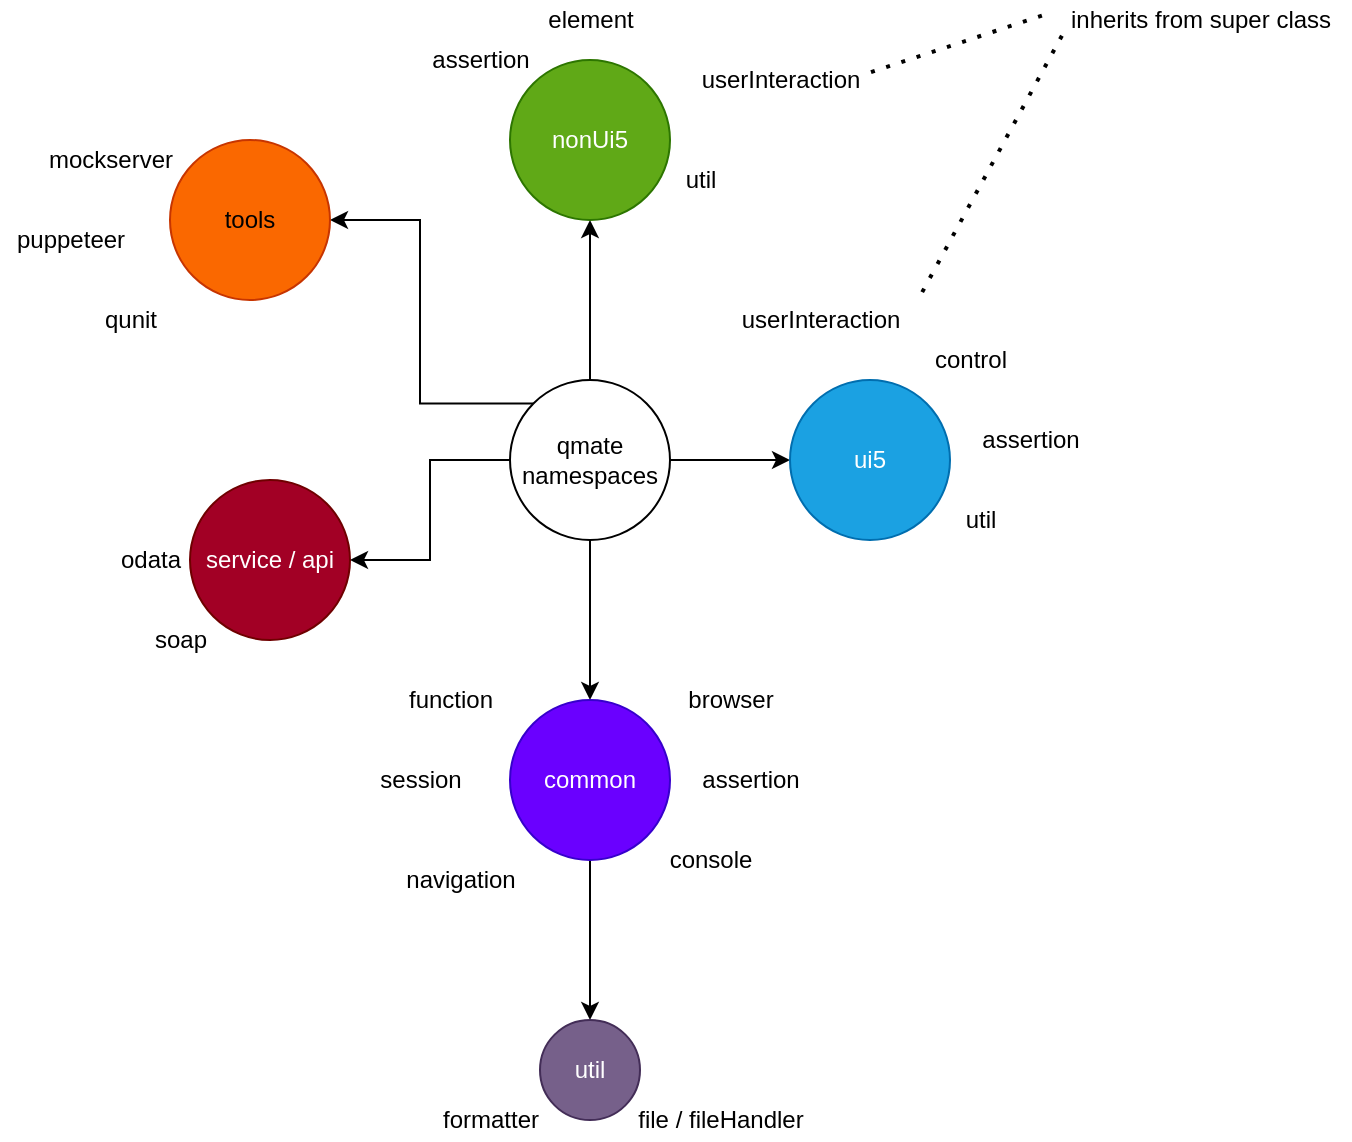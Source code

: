 <mxfile>
    <diagram id="JSFB8S6SOebOoloYSi39" name="Page-1">
        <mxGraphModel dx="1207" dy="917" grid="1" gridSize="10" guides="1" tooltips="1" connect="1" arrows="1" fold="1" page="1" pageScale="1" pageWidth="850" pageHeight="1100" math="0" shadow="0">
            <root>
                <mxCell id="0"/>
                <mxCell id="1" parent="0"/>
                <mxCell id="11" value="" style="edgeStyle=orthogonalEdgeStyle;rounded=0;orthogonalLoop=1;jettySize=auto;html=1;" edge="1" parent="1" source="2" target="10">
                    <mxGeometry relative="1" as="geometry"/>
                </mxCell>
                <mxCell id="14" value="" style="edgeStyle=orthogonalEdgeStyle;rounded=0;orthogonalLoop=1;jettySize=auto;html=1;" edge="1" parent="1" source="2" target="13">
                    <mxGeometry relative="1" as="geometry"/>
                </mxCell>
                <mxCell id="16" value="" style="edgeStyle=orthogonalEdgeStyle;rounded=0;orthogonalLoop=1;jettySize=auto;html=1;" edge="1" parent="1" source="2" target="15">
                    <mxGeometry relative="1" as="geometry"/>
                </mxCell>
                <mxCell id="28" value="" style="edgeStyle=orthogonalEdgeStyle;rounded=0;orthogonalLoop=1;jettySize=auto;html=1;" edge="1" parent="1" source="2" target="27">
                    <mxGeometry relative="1" as="geometry"/>
                </mxCell>
                <mxCell id="50" style="edgeStyle=orthogonalEdgeStyle;rounded=0;orthogonalLoop=1;jettySize=auto;html=1;exitX=0;exitY=0;exitDx=0;exitDy=0;entryX=1;entryY=0.5;entryDx=0;entryDy=0;" edge="1" parent="1" source="2" target="47">
                    <mxGeometry relative="1" as="geometry"/>
                </mxCell>
                <mxCell id="2" value="qmate&lt;br&gt;namespaces" style="ellipse;whiteSpace=wrap;html=1;aspect=fixed;" vertex="1" parent="1">
                    <mxGeometry x="370" y="340" width="80" height="80" as="geometry"/>
                </mxCell>
                <mxCell id="10" value="ui5" style="ellipse;whiteSpace=wrap;html=1;aspect=fixed;fillColor=#1ba1e2;strokeColor=#006EAF;fontColor=#ffffff;" vertex="1" parent="1">
                    <mxGeometry x="510" y="340" width="80" height="80" as="geometry"/>
                </mxCell>
                <mxCell id="13" value="nonUi5" style="ellipse;whiteSpace=wrap;html=1;aspect=fixed;fillColor=#60a917;strokeColor=#2D7600;fontColor=#ffffff;" vertex="1" parent="1">
                    <mxGeometry x="370" y="180" width="80" height="80" as="geometry"/>
                </mxCell>
                <mxCell id="32" value="" style="edgeStyle=orthogonalEdgeStyle;rounded=0;orthogonalLoop=1;jettySize=auto;html=1;" edge="1" parent="1" source="15" target="31">
                    <mxGeometry relative="1" as="geometry"/>
                </mxCell>
                <mxCell id="15" value="common" style="ellipse;whiteSpace=wrap;html=1;aspect=fixed;fillColor=#6a00ff;strokeColor=#3700CC;fontColor=#ffffff;" vertex="1" parent="1">
                    <mxGeometry x="370" y="500" width="80" height="80" as="geometry"/>
                </mxCell>
                <mxCell id="19" value="assertion" style="text;html=1;align=center;verticalAlign=middle;resizable=0;points=[];autosize=1;strokeColor=none;" vertex="1" parent="1">
                    <mxGeometry x="600" y="360" width="60" height="20" as="geometry"/>
                </mxCell>
                <mxCell id="20" value="util" style="text;html=1;align=center;verticalAlign=middle;resizable=0;points=[];autosize=1;strokeColor=none;" vertex="1" parent="1">
                    <mxGeometry x="590" y="400" width="30" height="20" as="geometry"/>
                </mxCell>
                <mxCell id="21" value="control" style="text;html=1;align=center;verticalAlign=middle;resizable=0;points=[];autosize=1;strokeColor=none;" vertex="1" parent="1">
                    <mxGeometry x="575" y="320" width="50" height="20" as="geometry"/>
                </mxCell>
                <mxCell id="22" value="element" style="text;html=1;align=center;verticalAlign=middle;resizable=0;points=[];autosize=1;strokeColor=none;" vertex="1" parent="1">
                    <mxGeometry x="380" y="150" width="60" height="20" as="geometry"/>
                </mxCell>
                <mxCell id="23" value="assertion" style="text;html=1;align=center;verticalAlign=middle;resizable=0;points=[];autosize=1;strokeColor=none;" vertex="1" parent="1">
                    <mxGeometry x="325" y="170" width="60" height="20" as="geometry"/>
                </mxCell>
                <mxCell id="24" value="util" style="text;html=1;align=center;verticalAlign=middle;resizable=0;points=[];autosize=1;strokeColor=none;" vertex="1" parent="1">
                    <mxGeometry x="450" y="230" width="30" height="20" as="geometry"/>
                </mxCell>
                <mxCell id="25" value="assertion" style="text;html=1;align=center;verticalAlign=middle;resizable=0;points=[];autosize=1;strokeColor=none;" vertex="1" parent="1">
                    <mxGeometry x="460" y="530" width="60" height="20" as="geometry"/>
                </mxCell>
                <mxCell id="27" value="service / api" style="ellipse;whiteSpace=wrap;html=1;aspect=fixed;fillColor=#a20025;strokeColor=#6F0000;fontColor=#ffffff;" vertex="1" parent="1">
                    <mxGeometry x="210" y="390" width="80" height="80" as="geometry"/>
                </mxCell>
                <mxCell id="29" value="odata" style="text;html=1;align=center;verticalAlign=middle;resizable=0;points=[];autosize=1;strokeColor=none;" vertex="1" parent="1">
                    <mxGeometry x="165" y="420" width="50" height="20" as="geometry"/>
                </mxCell>
                <mxCell id="30" value="soap" style="text;html=1;align=center;verticalAlign=middle;resizable=0;points=[];autosize=1;strokeColor=none;" vertex="1" parent="1">
                    <mxGeometry x="185" y="460" width="40" height="20" as="geometry"/>
                </mxCell>
                <mxCell id="31" value="util" style="ellipse;whiteSpace=wrap;html=1;aspect=fixed;fillColor=#76608a;strokeColor=#432D57;fontColor=#ffffff;" vertex="1" parent="1">
                    <mxGeometry x="385" y="660" width="50" height="50" as="geometry"/>
                </mxCell>
                <mxCell id="33" value="formatter" style="text;html=1;align=center;verticalAlign=middle;resizable=0;points=[];autosize=1;strokeColor=none;" vertex="1" parent="1">
                    <mxGeometry x="330" y="700" width="60" height="20" as="geometry"/>
                </mxCell>
                <mxCell id="34" value="navigation" style="text;html=1;align=center;verticalAlign=middle;resizable=0;points=[];autosize=1;strokeColor=none;" vertex="1" parent="1">
                    <mxGeometry x="310" y="580" width="70" height="20" as="geometry"/>
                </mxCell>
                <mxCell id="35" value="session" style="text;html=1;align=center;verticalAlign=middle;resizable=0;points=[];autosize=1;strokeColor=none;" vertex="1" parent="1">
                    <mxGeometry x="295" y="530" width="60" height="20" as="geometry"/>
                </mxCell>
                <mxCell id="36" value="userInteraction" style="text;html=1;align=center;verticalAlign=middle;resizable=0;points=[];autosize=1;strokeColor=none;" vertex="1" parent="1">
                    <mxGeometry x="480" y="300" width="90" height="20" as="geometry"/>
                </mxCell>
                <mxCell id="37" value="userInteraction" style="text;html=1;align=center;verticalAlign=middle;resizable=0;points=[];autosize=1;strokeColor=none;" vertex="1" parent="1">
                    <mxGeometry x="460" y="180" width="90" height="20" as="geometry"/>
                </mxCell>
                <mxCell id="38" value="" style="endArrow=none;dashed=1;html=1;dashPattern=1 3;strokeWidth=2;entryX=1.002;entryY=0.309;entryDx=0;entryDy=0;entryPerimeter=0;exitX=-0.027;exitY=0.392;exitDx=0;exitDy=0;exitPerimeter=0;" edge="1" parent="1" source="39" target="37">
                    <mxGeometry width="50" height="50" relative="1" as="geometry">
                        <mxPoint x="170" y="130" as="sourcePoint"/>
                        <mxPoint x="220" y="130" as="targetPoint"/>
                    </mxGeometry>
                </mxCell>
                <mxCell id="39" value="inherits from super class" style="text;html=1;align=center;verticalAlign=middle;resizable=0;points=[];autosize=1;strokeColor=none;" vertex="1" parent="1">
                    <mxGeometry x="640" y="150" width="150" height="20" as="geometry"/>
                </mxCell>
                <mxCell id="40" value="browser" style="text;html=1;align=center;verticalAlign=middle;resizable=0;points=[];autosize=1;strokeColor=none;" vertex="1" parent="1">
                    <mxGeometry x="450" y="490" width="60" height="20" as="geometry"/>
                </mxCell>
                <mxCell id="41" value="console" style="text;html=1;align=center;verticalAlign=middle;resizable=0;points=[];autosize=1;strokeColor=none;" vertex="1" parent="1">
                    <mxGeometry x="440" y="570" width="60" height="20" as="geometry"/>
                </mxCell>
                <mxCell id="42" value="file / fileHandler" style="text;html=1;align=center;verticalAlign=middle;resizable=0;points=[];autosize=1;strokeColor=none;" vertex="1" parent="1">
                    <mxGeometry x="425" y="700" width="100" height="20" as="geometry"/>
                </mxCell>
                <mxCell id="43" value="function" style="text;html=1;align=center;verticalAlign=middle;resizable=0;points=[];autosize=1;strokeColor=none;" vertex="1" parent="1">
                    <mxGeometry x="310" y="490" width="60" height="20" as="geometry"/>
                </mxCell>
                <mxCell id="44" value="mockserver" style="text;html=1;align=center;verticalAlign=middle;resizable=0;points=[];autosize=1;strokeColor=none;" vertex="1" parent="1">
                    <mxGeometry x="130" y="220" width="80" height="20" as="geometry"/>
                </mxCell>
                <mxCell id="47" value="tools" style="ellipse;whiteSpace=wrap;html=1;aspect=fixed;fillColor=#fa6800;strokeColor=#C73500;fontColor=#000000;" vertex="1" parent="1">
                    <mxGeometry x="200" y="220" width="80" height="80" as="geometry"/>
                </mxCell>
                <mxCell id="48" value="puppeteer" style="text;html=1;align=center;verticalAlign=middle;resizable=0;points=[];autosize=1;strokeColor=none;" vertex="1" parent="1">
                    <mxGeometry x="115" y="260" width="70" height="20" as="geometry"/>
                </mxCell>
                <mxCell id="49" value="qunit" style="text;html=1;align=center;verticalAlign=middle;resizable=0;points=[];autosize=1;strokeColor=none;" vertex="1" parent="1">
                    <mxGeometry x="160" y="300" width="40" height="20" as="geometry"/>
                </mxCell>
                <mxCell id="52" value="" style="endArrow=none;dashed=1;html=1;dashPattern=1 3;strokeWidth=2;entryX=1.057;entryY=-0.108;entryDx=0;entryDy=0;entryPerimeter=0;exitX=-0.027;exitY=0.392;exitDx=0;exitDy=0;exitPerimeter=0;" edge="1" parent="1" target="36">
                    <mxGeometry width="50" height="50" relative="1" as="geometry">
                        <mxPoint x="645.95" y="167.84" as="sourcePoint"/>
                        <mxPoint x="560.18" y="196.18" as="targetPoint"/>
                    </mxGeometry>
                </mxCell>
            </root>
        </mxGraphModel>
    </diagram>
</mxfile>